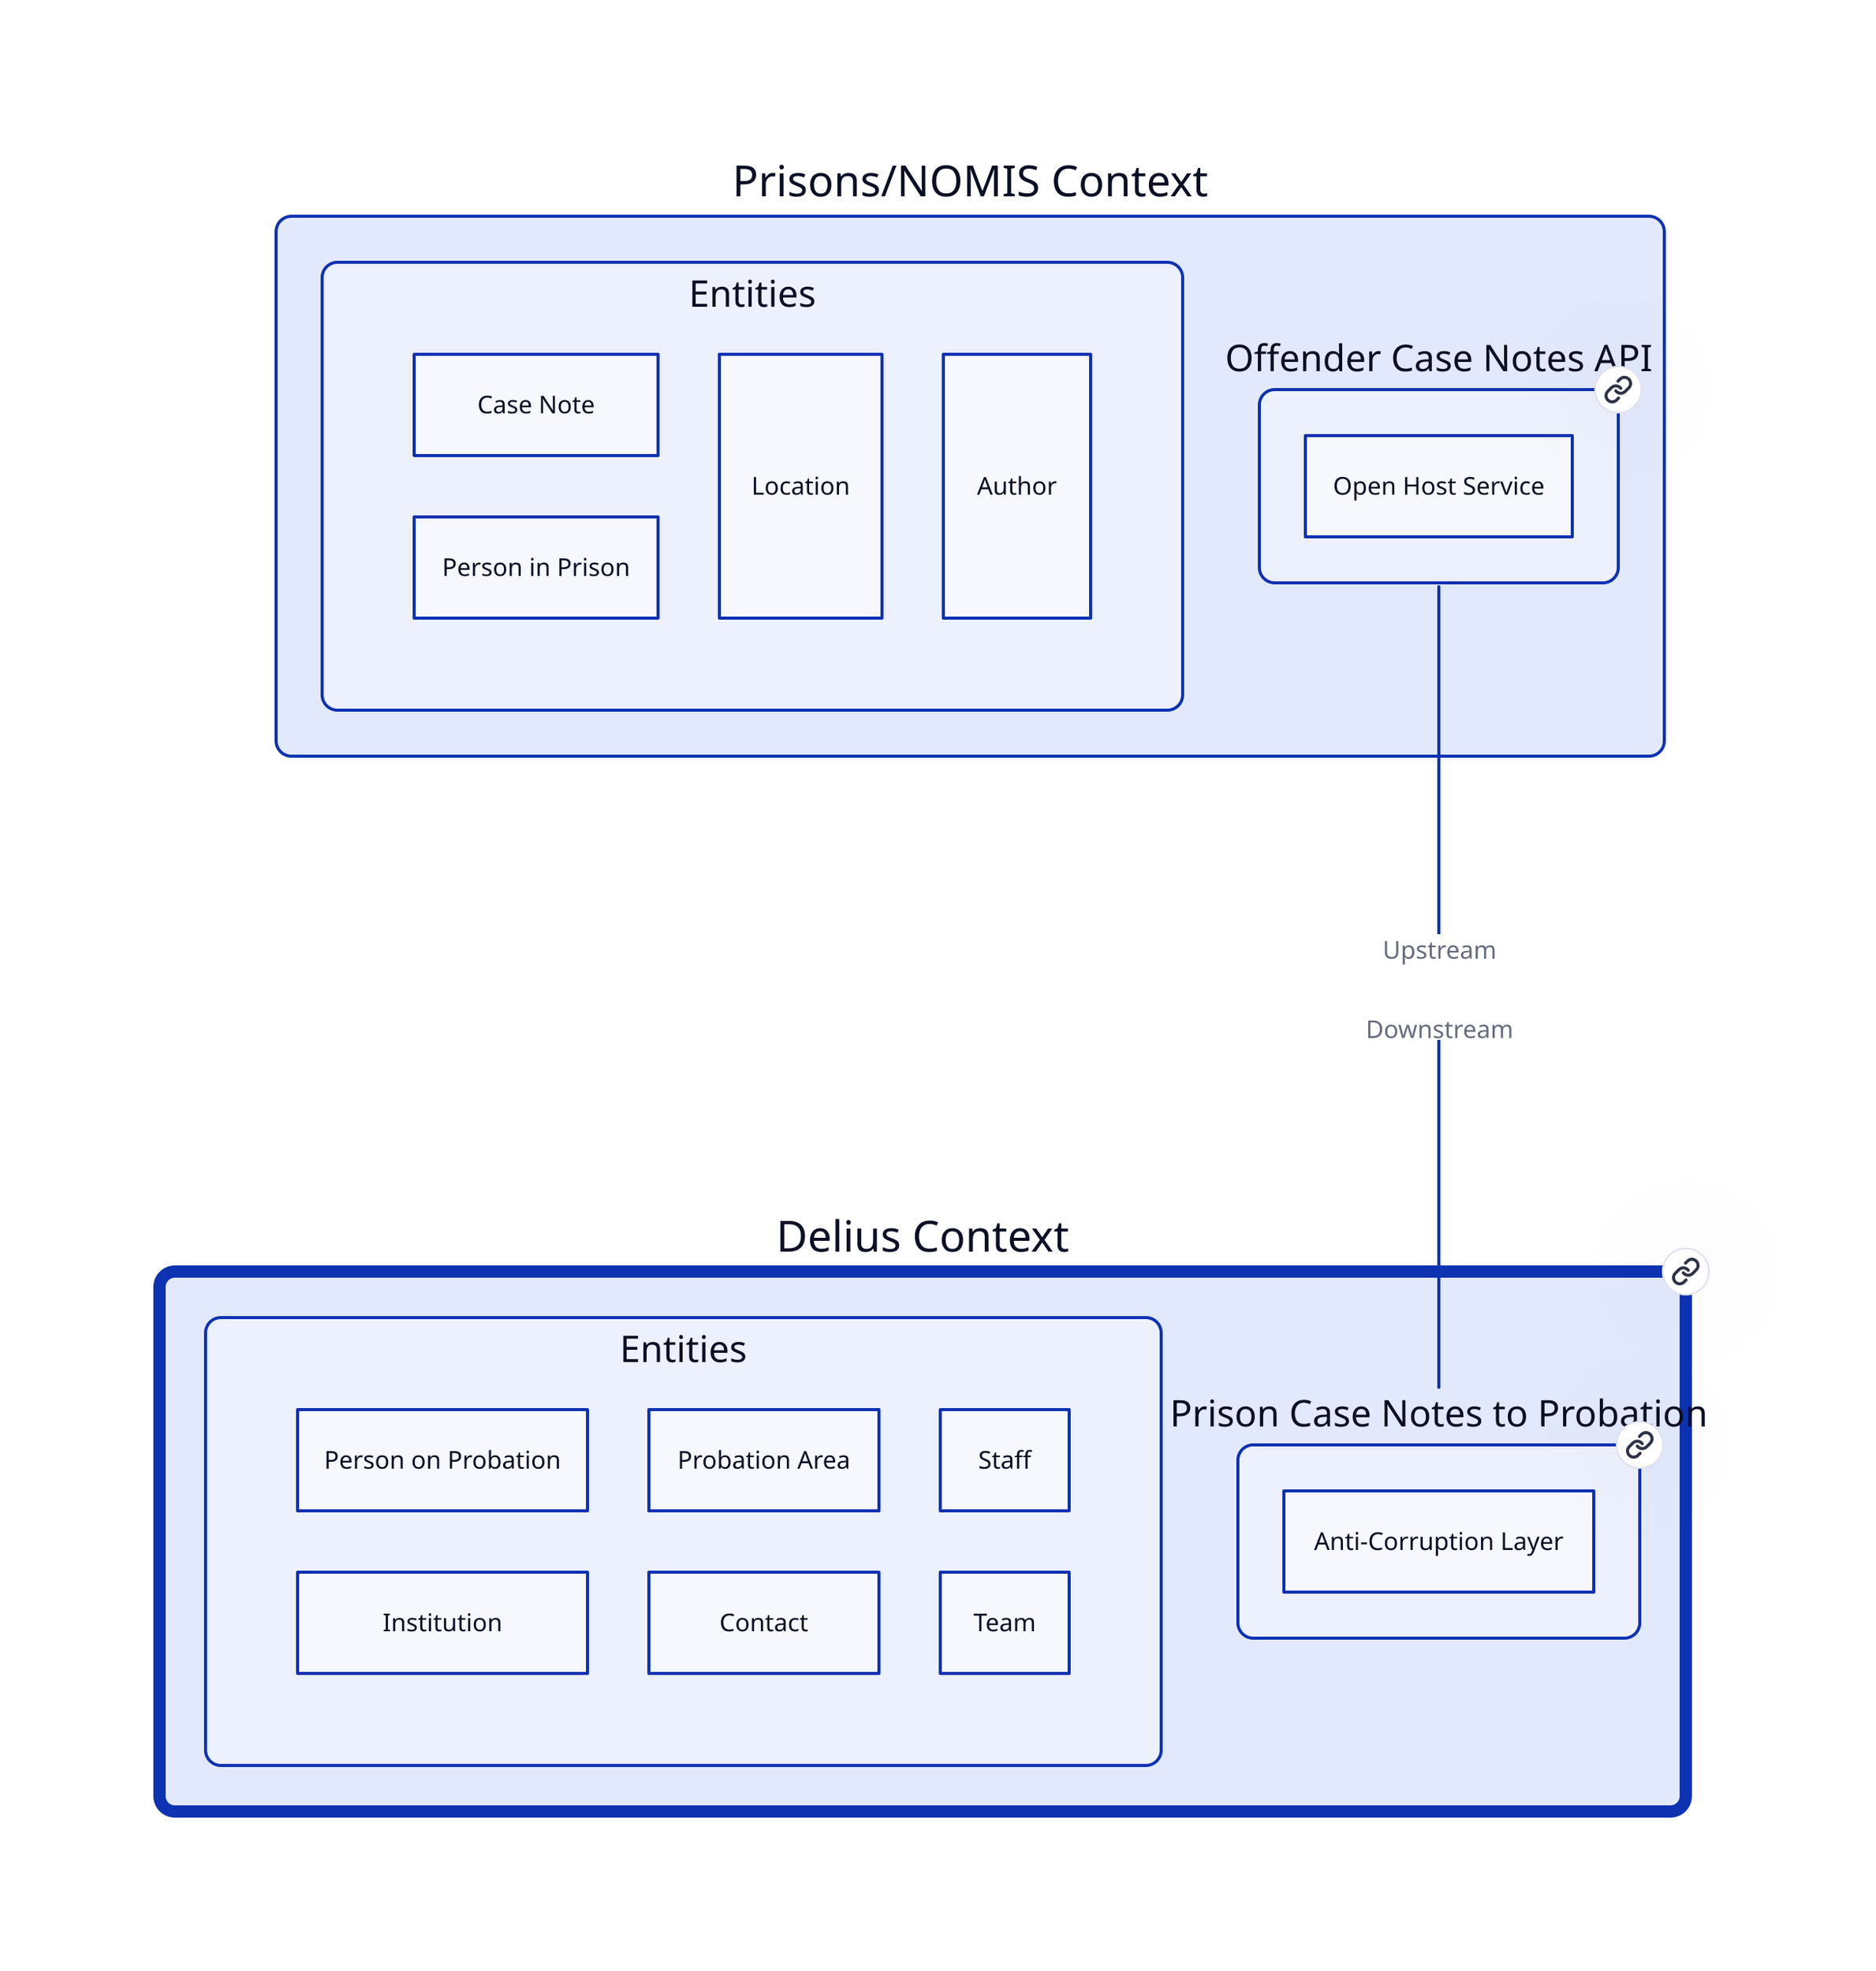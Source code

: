 
style {
  fill: "#ffffff"
}

context-nomis: Prisons/NOMIS Context {

  entities: Entities {
    grid-columns: 3
    case-note: Case Note
    offender: Person in Prison
    location: Location
    author: Author
  }

  interface: Offender Case Notes API {
    link: https://github.com/ministryofjustice/offender-case-notes
    type: Open Host Service
  }
}

context-delius: Delius Context {
  link: https://github.com/ministryofjustice/delius
  style.stroke-width: 8

  entities: Entities {
    grid-columns: 3
    person-on-probation: Person on Probation
    institution: Institution
    probation-area: Probation Area
    contact: Contact
    staff: Staff
    team: Team

  }
  interface: Prison Case Notes to Probation {
    link: https://github.com/ministryofjustice/hmpps-probation-integration-services/tree/main/projects/prison-case-notes-to-probation
    type: Anti-Corruption Layer
  }
}

context-nomis.interface--context-delius.interface: Upstream\n\n\nDownstream

*.style.border-radius: 10
*.*.style.border-radius: 10
*.*.style.stroke-width: 2

